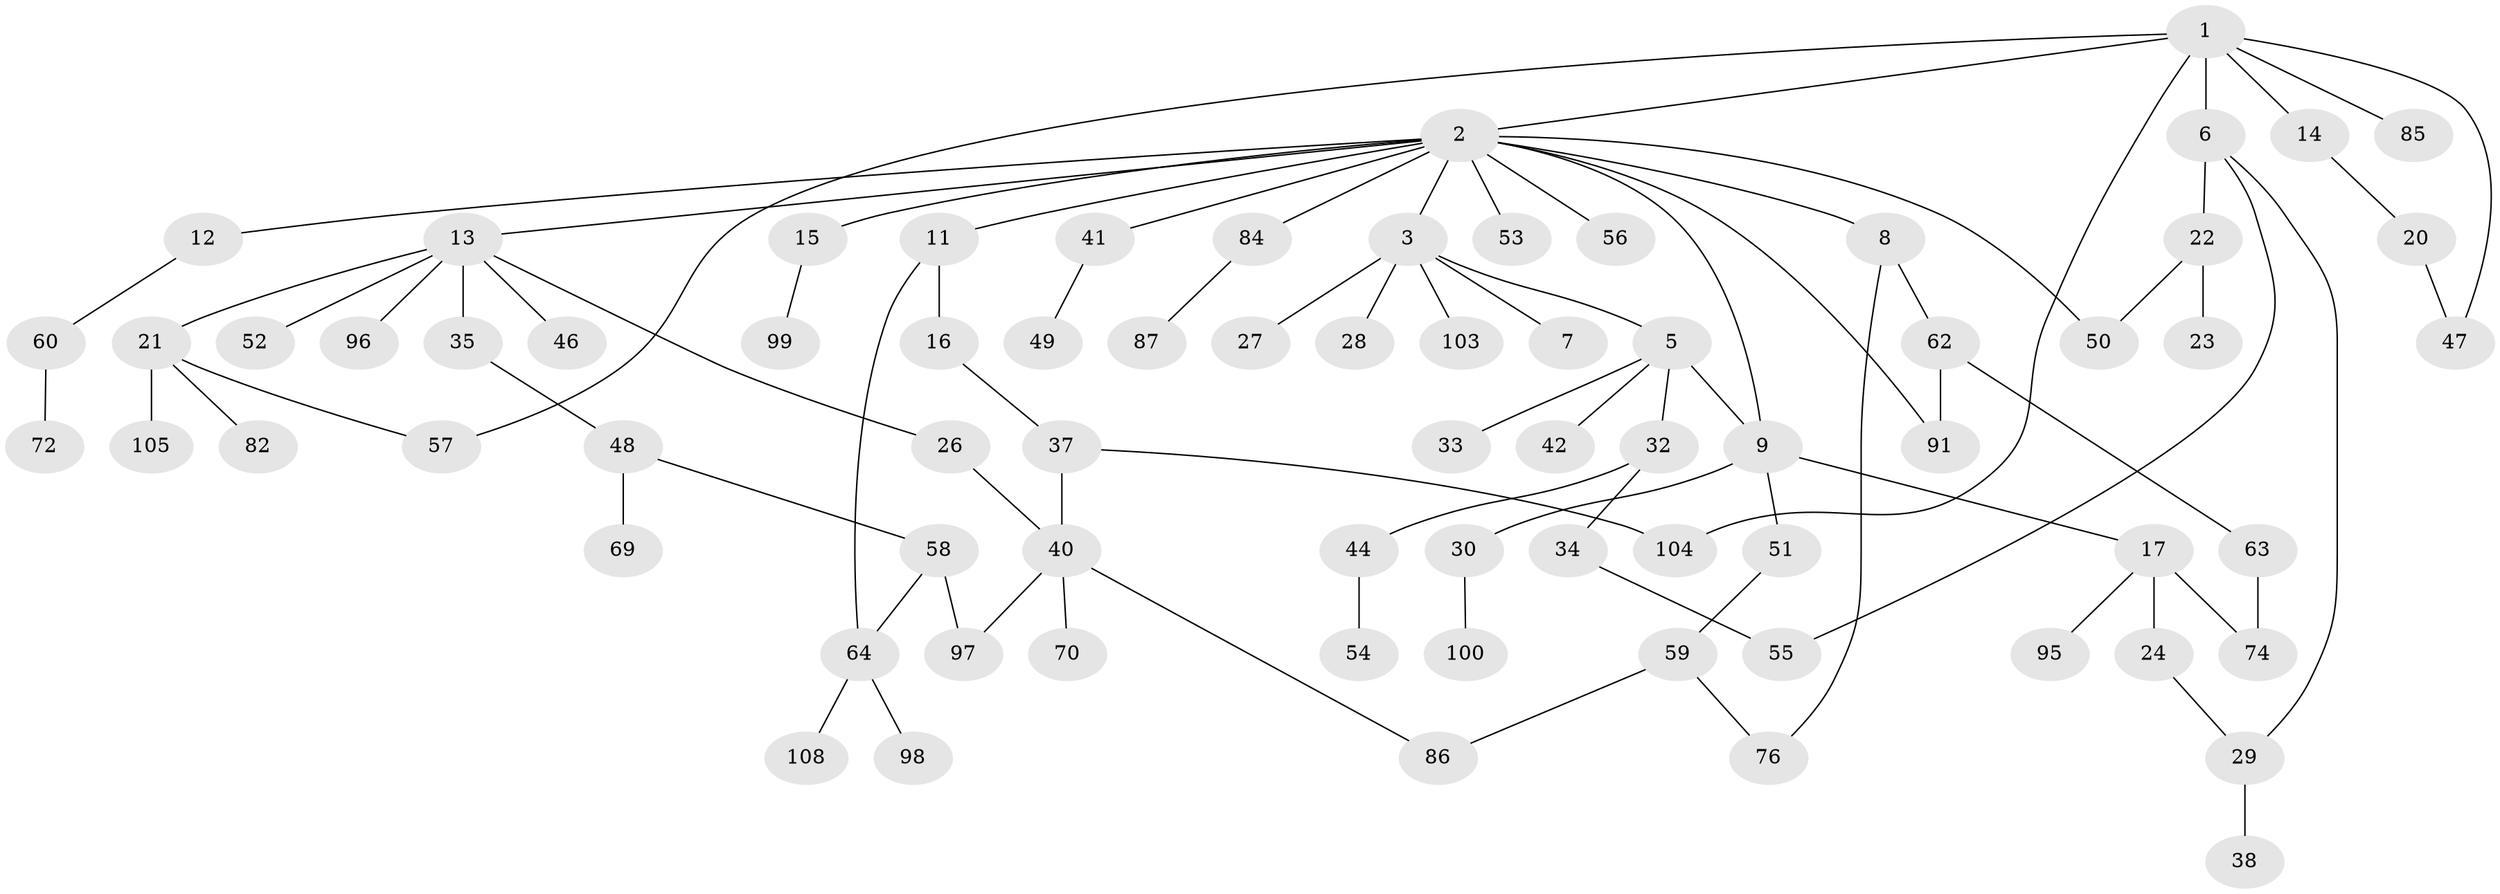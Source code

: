 // original degree distribution, {6: 0.009259259259259259, 9: 0.009259259259259259, 7: 0.018518518518518517, 5: 0.046296296296296294, 1: 0.3888888888888889, 2: 0.2962962962962963, 4: 0.06481481481481481, 3: 0.16666666666666666}
// Generated by graph-tools (version 1.1) at 2025/41/03/06/25 10:41:31]
// undirected, 74 vertices, 87 edges
graph export_dot {
graph [start="1"]
  node [color=gray90,style=filled];
  1 [super="+83"];
  2 [super="+4"];
  3 [super="+78"];
  5 [super="+36"];
  6 [super="+90"];
  7;
  8 [super="+25"];
  9 [super="+10"];
  11 [super="+93"];
  12 [super="+102"];
  13 [super="+18"];
  14;
  15;
  16 [super="+45"];
  17 [super="+19"];
  20 [super="+31"];
  21 [super="+77"];
  22 [super="+66"];
  23;
  24 [super="+92"];
  26;
  27;
  28 [super="+39"];
  29 [super="+88"];
  30;
  32;
  33;
  34 [super="+71"];
  35;
  37 [super="+73"];
  38;
  40 [super="+43"];
  41 [super="+65"];
  42;
  44 [super="+61"];
  46;
  47 [super="+68"];
  48 [super="+89"];
  49 [super="+67"];
  50;
  51 [super="+106"];
  52;
  53;
  54;
  55;
  56;
  57 [super="+75"];
  58;
  59 [super="+79"];
  60;
  62;
  63 [super="+81"];
  64 [super="+80"];
  69;
  70;
  72;
  74;
  76 [super="+101"];
  82;
  84;
  85 [super="+94"];
  86;
  87;
  91;
  95;
  96;
  97 [super="+107"];
  98;
  99;
  100;
  103;
  104;
  105;
  108;
  1 -- 2;
  1 -- 6;
  1 -- 14;
  1 -- 85;
  1 -- 104;
  1 -- 57;
  1 -- 47;
  2 -- 3;
  2 -- 8;
  2 -- 11;
  2 -- 12;
  2 -- 50;
  2 -- 53;
  2 -- 84;
  2 -- 56;
  2 -- 9;
  2 -- 91;
  2 -- 15;
  2 -- 13;
  2 -- 41;
  3 -- 5;
  3 -- 7;
  3 -- 27;
  3 -- 28;
  3 -- 103;
  5 -- 32;
  5 -- 33;
  5 -- 9;
  5 -- 42;
  6 -- 22;
  6 -- 55;
  6 -- 29;
  8 -- 76;
  8 -- 62;
  9 -- 17;
  9 -- 30;
  9 -- 51;
  11 -- 16;
  11 -- 64;
  12 -- 60;
  13 -- 21;
  13 -- 26;
  13 -- 35;
  13 -- 96;
  13 -- 52;
  13 -- 46;
  14 -- 20;
  15 -- 99;
  16 -- 37;
  17 -- 24;
  17 -- 74;
  17 -- 95;
  20 -- 47;
  21 -- 57;
  21 -- 82;
  21 -- 105;
  22 -- 23;
  22 -- 50;
  24 -- 29;
  26 -- 40;
  29 -- 38;
  30 -- 100;
  32 -- 34;
  32 -- 44;
  34 -- 55;
  35 -- 48;
  37 -- 104;
  37 -- 40;
  40 -- 70;
  40 -- 86;
  40 -- 97;
  41 -- 49;
  44 -- 54;
  48 -- 58;
  48 -- 69;
  51 -- 59;
  58 -- 64;
  58 -- 97;
  59 -- 86;
  59 -- 76;
  60 -- 72;
  62 -- 63;
  62 -- 91;
  63 -- 74;
  64 -- 98;
  64 -- 108;
  84 -- 87;
}
